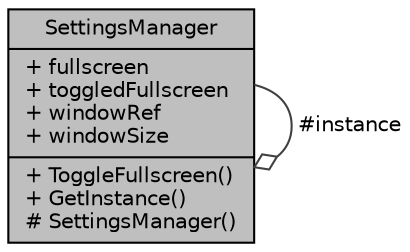 digraph "SettingsManager"
{
 // LATEX_PDF_SIZE
  edge [fontname="Helvetica",fontsize="10",labelfontname="Helvetica",labelfontsize="10"];
  node [fontname="Helvetica",fontsize="10",shape=record];
  Node1 [label="{SettingsManager\n|+ fullscreen\l+ toggledFullscreen\l+ windowRef\l+ windowSize\l|+ ToggleFullscreen()\l+ GetInstance()\l# SettingsManager()\l}",height=0.2,width=0.4,color="black", fillcolor="grey75", style="filled", fontcolor="black",tooltip=" "];
  Node1 -> Node1 [color="grey25",fontsize="10",style="solid",label=" #instance" ,arrowhead="odiamond",fontname="Helvetica"];
}
